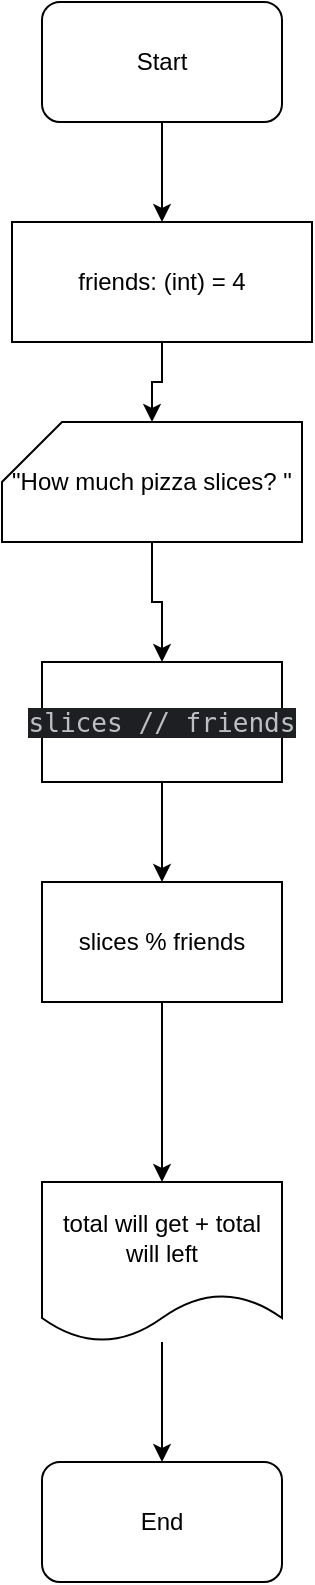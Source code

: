 <mxfile version="24.7.8">
  <diagram name="Page-1" id="O-wOEm4MA60-Pz-svXRH">
    <mxGraphModel dx="665" dy="758" grid="1" gridSize="10" guides="1" tooltips="1" connect="1" arrows="1" fold="1" page="1" pageScale="1" pageWidth="850" pageHeight="1100" math="0" shadow="0">
      <root>
        <mxCell id="0" />
        <mxCell id="1" parent="0" />
        <mxCell id="m4E3rgBm0nVOvUU59ep1-15" value="" style="edgeStyle=orthogonalEdgeStyle;rounded=0;orthogonalLoop=1;jettySize=auto;html=1;" edge="1" parent="1" source="m4E3rgBm0nVOvUU59ep1-1" target="m4E3rgBm0nVOvUU59ep1-4">
          <mxGeometry relative="1" as="geometry" />
        </mxCell>
        <mxCell id="m4E3rgBm0nVOvUU59ep1-1" value="Start" style="rounded=1;whiteSpace=wrap;html=1;" vertex="1" parent="1">
          <mxGeometry x="390" y="30" width="120" height="60" as="geometry" />
        </mxCell>
        <mxCell id="m4E3rgBm0nVOvUU59ep1-10" value="" style="edgeStyle=orthogonalEdgeStyle;rounded=0;orthogonalLoop=1;jettySize=auto;html=1;" edge="1" parent="1" source="m4E3rgBm0nVOvUU59ep1-3" target="m4E3rgBm0nVOvUU59ep1-6">
          <mxGeometry relative="1" as="geometry" />
        </mxCell>
        <mxCell id="m4E3rgBm0nVOvUU59ep1-3" value="&quot;How much pizza slices? &quot;" style="shape=card;whiteSpace=wrap;html=1;" vertex="1" parent="1">
          <mxGeometry x="370" y="240" width="150" height="60" as="geometry" />
        </mxCell>
        <mxCell id="m4E3rgBm0nVOvUU59ep1-14" value="" style="edgeStyle=orthogonalEdgeStyle;rounded=0;orthogonalLoop=1;jettySize=auto;html=1;" edge="1" parent="1" source="m4E3rgBm0nVOvUU59ep1-4" target="m4E3rgBm0nVOvUU59ep1-3">
          <mxGeometry relative="1" as="geometry" />
        </mxCell>
        <mxCell id="m4E3rgBm0nVOvUU59ep1-4" value="friends: (int) = 4" style="rounded=0;whiteSpace=wrap;html=1;" vertex="1" parent="1">
          <mxGeometry x="375" y="140" width="150" height="60" as="geometry" />
        </mxCell>
        <mxCell id="m4E3rgBm0nVOvUU59ep1-11" value="" style="edgeStyle=orthogonalEdgeStyle;rounded=0;orthogonalLoop=1;jettySize=auto;html=1;" edge="1" parent="1" source="m4E3rgBm0nVOvUU59ep1-6" target="m4E3rgBm0nVOvUU59ep1-7">
          <mxGeometry relative="1" as="geometry" />
        </mxCell>
        <mxCell id="m4E3rgBm0nVOvUU59ep1-6" value="&lt;div style=&quot;background-color:#1e1f22;color:#bcbec4&quot;&gt;&lt;pre style=&quot;font-family:&#39;JetBrains Mono&#39;,monospace;font-size:9.8pt;&quot;&gt;slices // friends&lt;/pre&gt;&lt;/div&gt;" style="rounded=0;whiteSpace=wrap;html=1;" vertex="1" parent="1">
          <mxGeometry x="390" y="360" width="120" height="60" as="geometry" />
        </mxCell>
        <mxCell id="m4E3rgBm0nVOvUU59ep1-12" value="" style="edgeStyle=orthogonalEdgeStyle;rounded=0;orthogonalLoop=1;jettySize=auto;html=1;" edge="1" parent="1" source="m4E3rgBm0nVOvUU59ep1-7" target="m4E3rgBm0nVOvUU59ep1-8">
          <mxGeometry relative="1" as="geometry" />
        </mxCell>
        <mxCell id="m4E3rgBm0nVOvUU59ep1-7" value="slices % friends" style="rounded=0;whiteSpace=wrap;html=1;" vertex="1" parent="1">
          <mxGeometry x="390" y="470" width="120" height="60" as="geometry" />
        </mxCell>
        <mxCell id="m4E3rgBm0nVOvUU59ep1-13" value="" style="edgeStyle=orthogonalEdgeStyle;rounded=0;orthogonalLoop=1;jettySize=auto;html=1;" edge="1" parent="1" source="m4E3rgBm0nVOvUU59ep1-8" target="m4E3rgBm0nVOvUU59ep1-9">
          <mxGeometry relative="1" as="geometry" />
        </mxCell>
        <mxCell id="m4E3rgBm0nVOvUU59ep1-8" value="total will get + total will left" style="shape=document;whiteSpace=wrap;html=1;boundedLbl=1;" vertex="1" parent="1">
          <mxGeometry x="390" y="620" width="120" height="80" as="geometry" />
        </mxCell>
        <mxCell id="m4E3rgBm0nVOvUU59ep1-9" value="End" style="rounded=1;whiteSpace=wrap;html=1;" vertex="1" parent="1">
          <mxGeometry x="390" y="760" width="120" height="60" as="geometry" />
        </mxCell>
      </root>
    </mxGraphModel>
  </diagram>
</mxfile>
